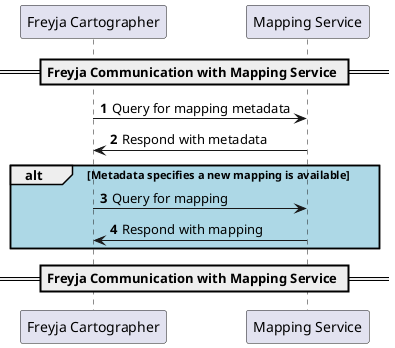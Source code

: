 @startuml
participant "Freyja Cartographer"
participant "Mapping Service"
autonumber

== Freyja Communication with Mapping Service ==

"Freyja Cartographer"->"Mapping Service": Query for mapping metadata
"Mapping Service"->"Freyja Cartographer": Respond with metadata

alt #LightBlue Metadata specifies a new mapping is available
    "Freyja Cartographer"->"Mapping Service": Query for mapping
    "Mapping Service"->"Freyja Cartographer" : Respond with mapping
end

== Freyja Communication with Mapping Service ==
@enduml

